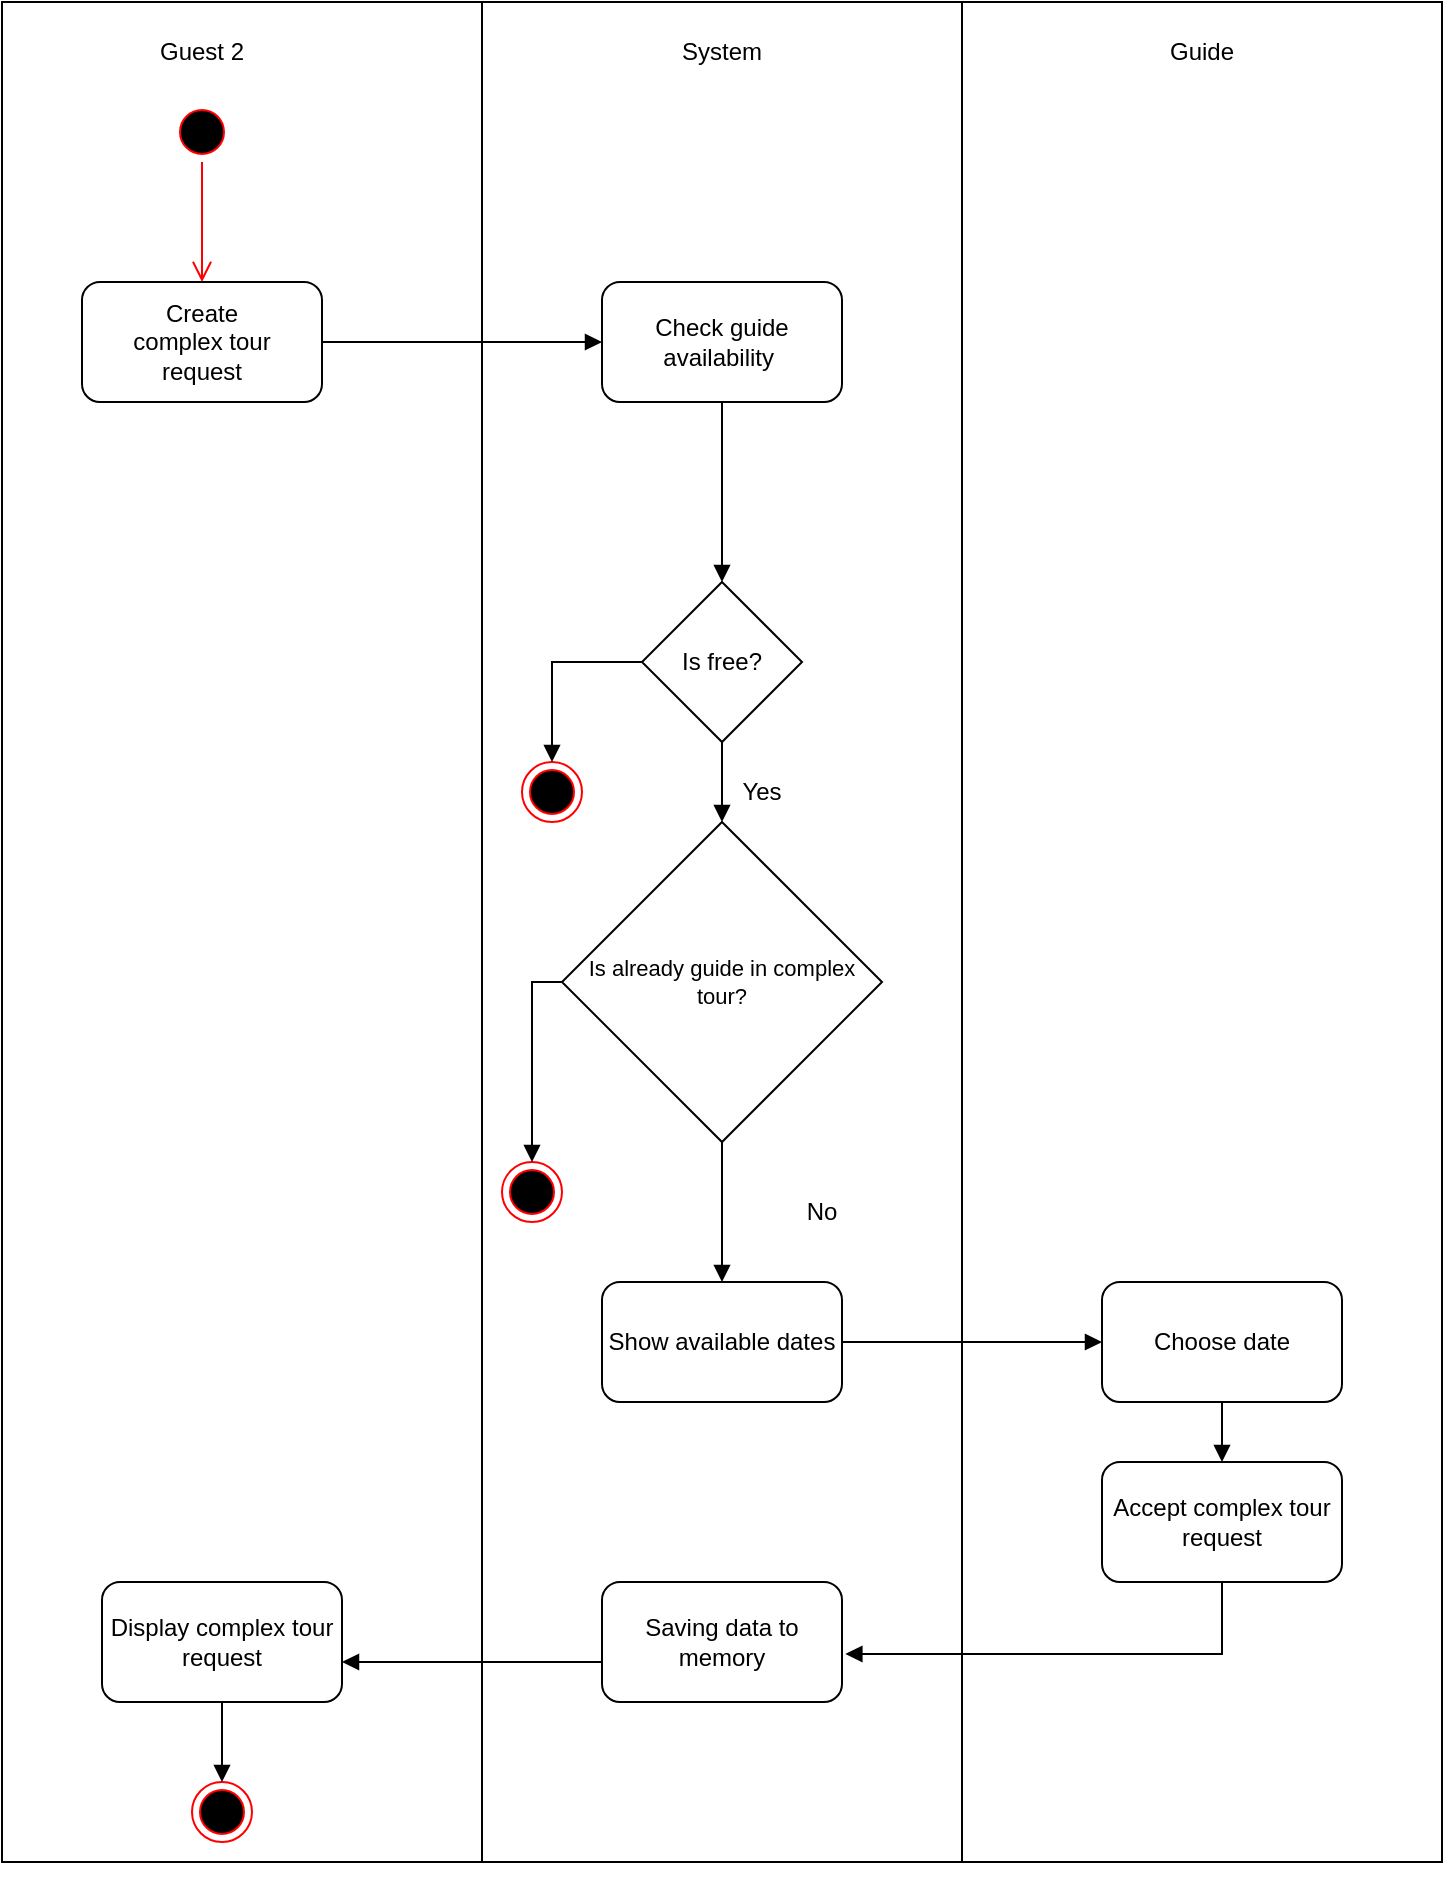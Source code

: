 <mxfile version="21.3.8" type="device">
  <diagram name="Page-1" id="ARbJb2AJPyRqY-QpZc6R">
    <mxGraphModel dx="1687" dy="832" grid="1" gridSize="10" guides="1" tooltips="1" connect="1" arrows="1" fold="1" page="1" pageScale="1" pageWidth="850" pageHeight="1100" math="0" shadow="0">
      <root>
        <mxCell id="0" />
        <mxCell id="1" parent="0" />
        <mxCell id="y9hrB7B8DbRKpL7P-gth-2" value="" style="rounded=0;whiteSpace=wrap;html=1;" parent="1" vertex="1">
          <mxGeometry width="240" height="930" as="geometry" />
        </mxCell>
        <mxCell id="y9hrB7B8DbRKpL7P-gth-3" value="" style="rounded=0;whiteSpace=wrap;html=1;" parent="1" vertex="1">
          <mxGeometry x="240" width="240" height="930" as="geometry" />
        </mxCell>
        <mxCell id="y9hrB7B8DbRKpL7P-gth-4" value="" style="rounded=0;whiteSpace=wrap;html=1;" parent="1" vertex="1">
          <mxGeometry x="480" width="240" height="930" as="geometry" />
        </mxCell>
        <mxCell id="y9hrB7B8DbRKpL7P-gth-5" value="Guest 2" style="text;html=1;strokeColor=none;fillColor=none;align=center;verticalAlign=middle;whiteSpace=wrap;rounded=0;" parent="1" vertex="1">
          <mxGeometry x="70" y="10" width="60" height="30" as="geometry" />
        </mxCell>
        <mxCell id="y9hrB7B8DbRKpL7P-gth-6" value="Guide" style="text;html=1;strokeColor=none;fillColor=none;align=center;verticalAlign=middle;whiteSpace=wrap;rounded=0;" parent="1" vertex="1">
          <mxGeometry x="570" y="10" width="60" height="30" as="geometry" />
        </mxCell>
        <mxCell id="y9hrB7B8DbRKpL7P-gth-7" value="System" style="text;html=1;strokeColor=none;fillColor=none;align=center;verticalAlign=middle;whiteSpace=wrap;rounded=0;" parent="1" vertex="1">
          <mxGeometry x="330" y="10" width="60" height="30" as="geometry" />
        </mxCell>
        <mxCell id="y9hrB7B8DbRKpL7P-gth-8" value="" style="ellipse;html=1;shape=startState;fillColor=#000000;strokeColor=#ff0000;" parent="1" vertex="1">
          <mxGeometry x="85" y="50" width="30" height="30" as="geometry" />
        </mxCell>
        <mxCell id="y9hrB7B8DbRKpL7P-gth-9" value="" style="edgeStyle=orthogonalEdgeStyle;html=1;verticalAlign=bottom;endArrow=open;endSize=8;strokeColor=#ff0000;rounded=0;" parent="1" source="y9hrB7B8DbRKpL7P-gth-8" edge="1">
          <mxGeometry relative="1" as="geometry">
            <mxPoint x="100" y="140" as="targetPoint" />
          </mxGeometry>
        </mxCell>
        <mxCell id="y9hrB7B8DbRKpL7P-gth-10" value="" style="rounded=1;whiteSpace=wrap;html=1;" parent="1" vertex="1">
          <mxGeometry x="40" y="140" width="120" height="60" as="geometry" />
        </mxCell>
        <mxCell id="y9hrB7B8DbRKpL7P-gth-11" value="Create complex tour request" style="text;html=1;strokeColor=none;fillColor=none;align=center;verticalAlign=middle;whiteSpace=wrap;rounded=0;" parent="1" vertex="1">
          <mxGeometry x="60" y="155" width="80" height="30" as="geometry" />
        </mxCell>
        <mxCell id="y9hrB7B8DbRKpL7P-gth-12" value="Check guide&lt;br&gt;availability&amp;nbsp;" style="rounded=1;whiteSpace=wrap;html=1;" parent="1" vertex="1">
          <mxGeometry x="300" y="140" width="120" height="60" as="geometry" />
        </mxCell>
        <mxCell id="y9hrB7B8DbRKpL7P-gth-13" value="" style="html=1;verticalAlign=bottom;endArrow=block;edgeStyle=elbowEdgeStyle;elbow=vertical;curved=0;rounded=0;entryX=0;entryY=0.5;entryDx=0;entryDy=0;" parent="1" target="y9hrB7B8DbRKpL7P-gth-12" edge="1">
          <mxGeometry width="80" relative="1" as="geometry">
            <mxPoint x="160" y="170" as="sourcePoint" />
            <mxPoint x="240" y="170" as="targetPoint" />
          </mxGeometry>
        </mxCell>
        <mxCell id="y9hrB7B8DbRKpL7P-gth-15" value="" style="html=1;verticalAlign=bottom;endArrow=block;edgeStyle=elbowEdgeStyle;elbow=vertical;curved=0;rounded=0;entryX=0.5;entryY=0;entryDx=0;entryDy=0;exitX=0.5;exitY=1;exitDx=0;exitDy=0;" parent="1" source="y9hrB7B8DbRKpL7P-gth-12" target="y9hrB7B8DbRKpL7P-gth-16" edge="1">
          <mxGeometry width="80" relative="1" as="geometry">
            <mxPoint x="420" y="170" as="sourcePoint" />
            <mxPoint x="540" y="170" as="targetPoint" />
            <Array as="points" />
          </mxGeometry>
        </mxCell>
        <mxCell id="y9hrB7B8DbRKpL7P-gth-16" value="" style="rhombus;whiteSpace=wrap;html=1;" parent="1" vertex="1">
          <mxGeometry x="320" y="290" width="80" height="80" as="geometry" />
        </mxCell>
        <mxCell id="y9hrB7B8DbRKpL7P-gth-18" value="Is free?" style="text;html=1;strokeColor=none;fillColor=none;align=center;verticalAlign=middle;whiteSpace=wrap;rounded=0;" parent="1" vertex="1">
          <mxGeometry x="330" y="315" width="60" height="30" as="geometry" />
        </mxCell>
        <mxCell id="y9hrB7B8DbRKpL7P-gth-19" value="Show available dates" style="rounded=1;whiteSpace=wrap;html=1;" parent="1" vertex="1">
          <mxGeometry x="300" y="640" width="120" height="60" as="geometry" />
        </mxCell>
        <mxCell id="y9hrB7B8DbRKpL7P-gth-20" value="" style="html=1;verticalAlign=bottom;endArrow=block;edgeStyle=elbowEdgeStyle;elbow=vertical;curved=0;rounded=0;exitX=0.5;exitY=1;exitDx=0;exitDy=0;entryX=0.5;entryY=0;entryDx=0;entryDy=0;" parent="1" source="y9hrB7B8DbRKpL7P-gth-16" target="3zaD9dMvkfQn3Uvn-lBQ-4" edge="1">
          <mxGeometry width="80" relative="1" as="geometry">
            <mxPoint x="360" y="390" as="sourcePoint" />
            <mxPoint x="440" y="390" as="targetPoint" />
          </mxGeometry>
        </mxCell>
        <mxCell id="y9hrB7B8DbRKpL7P-gth-21" value="Yes" style="text;html=1;strokeColor=none;fillColor=none;align=center;verticalAlign=middle;whiteSpace=wrap;rounded=0;" parent="1" vertex="1">
          <mxGeometry x="350" y="380" width="60" height="30" as="geometry" />
        </mxCell>
        <mxCell id="y9hrB7B8DbRKpL7P-gth-29" value="Choose date" style="rounded=1;whiteSpace=wrap;html=1;" parent="1" vertex="1">
          <mxGeometry x="550" y="640" width="120" height="60" as="geometry" />
        </mxCell>
        <mxCell id="y9hrB7B8DbRKpL7P-gth-30" value="" style="html=1;verticalAlign=bottom;endArrow=block;edgeStyle=elbowEdgeStyle;elbow=vertical;curved=0;rounded=0;entryX=0;entryY=0.5;entryDx=0;entryDy=0;exitX=1;exitY=0.5;exitDx=0;exitDy=0;" parent="1" source="y9hrB7B8DbRKpL7P-gth-19" target="y9hrB7B8DbRKpL7P-gth-29" edge="1">
          <mxGeometry width="80" relative="1" as="geometry">
            <mxPoint x="430" y="469.5" as="sourcePoint" />
            <mxPoint x="510" y="469.5" as="targetPoint" />
            <Array as="points">
              <mxPoint x="470" y="670" />
              <mxPoint x="470" y="730" />
            </Array>
          </mxGeometry>
        </mxCell>
        <mxCell id="y9hrB7B8DbRKpL7P-gth-31" value="Saving data to memory" style="rounded=1;whiteSpace=wrap;html=1;" parent="1" vertex="1">
          <mxGeometry x="300" y="790" width="120" height="60" as="geometry" />
        </mxCell>
        <mxCell id="y9hrB7B8DbRKpL7P-gth-33" value="" style="html=1;verticalAlign=bottom;endArrow=block;edgeStyle=elbowEdgeStyle;elbow=vertical;curved=0;rounded=0;exitX=0;exitY=0.5;exitDx=0;exitDy=0;" parent="1" source="y9hrB7B8DbRKpL7P-gth-31" target="y9hrB7B8DbRKpL7P-gth-34" edge="1">
          <mxGeometry width="80" relative="1" as="geometry">
            <mxPoint x="110" y="610" as="sourcePoint" />
            <mxPoint x="190" y="610" as="targetPoint" />
            <Array as="points">
              <mxPoint x="250" y="830" />
              <mxPoint x="220" y="820" />
              <mxPoint x="190" y="780" />
              <mxPoint x="280" y="610" />
            </Array>
          </mxGeometry>
        </mxCell>
        <mxCell id="y9hrB7B8DbRKpL7P-gth-34" value="Display complex tour request" style="rounded=1;whiteSpace=wrap;html=1;" parent="1" vertex="1">
          <mxGeometry x="50" y="790" width="120" height="60" as="geometry" />
        </mxCell>
        <mxCell id="y9hrB7B8DbRKpL7P-gth-35" value="" style="ellipse;html=1;shape=endState;fillColor=#000000;strokeColor=#ff0000;" parent="1" vertex="1">
          <mxGeometry x="95" y="890" width="30" height="30" as="geometry" />
        </mxCell>
        <mxCell id="y9hrB7B8DbRKpL7P-gth-36" value="" style="html=1;verticalAlign=bottom;endArrow=block;edgeStyle=elbowEdgeStyle;elbow=vertical;curved=0;rounded=0;exitX=0.5;exitY=1;exitDx=0;exitDy=0;entryX=0.5;entryY=0;entryDx=0;entryDy=0;" parent="1" source="y9hrB7B8DbRKpL7P-gth-34" target="y9hrB7B8DbRKpL7P-gth-35" edge="1">
          <mxGeometry width="80" relative="1" as="geometry">
            <mxPoint x="100" y="670" as="sourcePoint" />
            <mxPoint x="180" y="670" as="targetPoint" />
          </mxGeometry>
        </mxCell>
        <mxCell id="y9hrB7B8DbRKpL7P-gth-37" style="edgeStyle=orthogonalEdgeStyle;rounded=0;orthogonalLoop=1;jettySize=auto;html=1;exitX=0.5;exitY=1;exitDx=0;exitDy=0;" parent="1" source="y9hrB7B8DbRKpL7P-gth-3" target="y9hrB7B8DbRKpL7P-gth-3" edge="1">
          <mxGeometry relative="1" as="geometry" />
        </mxCell>
        <mxCell id="3zaD9dMvkfQn3Uvn-lBQ-4" value="Is already guide in complex tour?" style="rhombus;whiteSpace=wrap;html=1;fontSize=11;" parent="1" vertex="1">
          <mxGeometry x="280" y="410" width="160" height="160" as="geometry" />
        </mxCell>
        <mxCell id="3zaD9dMvkfQn3Uvn-lBQ-5" value="No" style="text;html=1;strokeColor=none;fillColor=none;align=center;verticalAlign=middle;whiteSpace=wrap;rounded=0;" parent="1" vertex="1">
          <mxGeometry x="380" y="590" width="60" height="30" as="geometry" />
        </mxCell>
        <mxCell id="3zaD9dMvkfQn3Uvn-lBQ-6" value="" style="html=1;verticalAlign=bottom;endArrow=block;edgeStyle=elbowEdgeStyle;elbow=vertical;curved=0;rounded=0;exitX=0.5;exitY=1;exitDx=0;exitDy=0;entryX=0.5;entryY=0;entryDx=0;entryDy=0;" parent="1" source="3zaD9dMvkfQn3Uvn-lBQ-4" target="y9hrB7B8DbRKpL7P-gth-19" edge="1">
          <mxGeometry width="80" relative="1" as="geometry">
            <mxPoint x="300" y="630" as="sourcePoint" />
            <mxPoint x="380" y="630" as="targetPoint" />
          </mxGeometry>
        </mxCell>
        <mxCell id="3zaD9dMvkfQn3Uvn-lBQ-7" value="Accept complex tour request" style="rounded=1;whiteSpace=wrap;html=1;" parent="1" vertex="1">
          <mxGeometry x="550" y="730" width="120" height="60" as="geometry" />
        </mxCell>
        <mxCell id="3zaD9dMvkfQn3Uvn-lBQ-8" value="" style="html=1;verticalAlign=bottom;endArrow=block;edgeStyle=elbowEdgeStyle;elbow=vertical;curved=0;rounded=0;exitX=0.5;exitY=1;exitDx=0;exitDy=0;entryX=0.5;entryY=0;entryDx=0;entryDy=0;" parent="1" source="y9hrB7B8DbRKpL7P-gth-29" target="3zaD9dMvkfQn3Uvn-lBQ-7" edge="1">
          <mxGeometry width="80" relative="1" as="geometry">
            <mxPoint x="620" y="720" as="sourcePoint" />
            <mxPoint x="700" y="720" as="targetPoint" />
          </mxGeometry>
        </mxCell>
        <mxCell id="3zaD9dMvkfQn3Uvn-lBQ-9" value="" style="html=1;verticalAlign=bottom;endArrow=block;edgeStyle=elbowEdgeStyle;elbow=vertical;curved=0;rounded=0;exitX=0.5;exitY=1;exitDx=0;exitDy=0;entryX=1.014;entryY=0.606;entryDx=0;entryDy=0;entryPerimeter=0;" parent="1" source="3zaD9dMvkfQn3Uvn-lBQ-7" target="y9hrB7B8DbRKpL7P-gth-31" edge="1">
          <mxGeometry width="80" relative="1" as="geometry">
            <mxPoint x="590" y="850" as="sourcePoint" />
            <mxPoint x="670" y="850" as="targetPoint" />
            <Array as="points">
              <mxPoint x="620" y="826" />
            </Array>
          </mxGeometry>
        </mxCell>
        <mxCell id="3zaD9dMvkfQn3Uvn-lBQ-10" value="" style="ellipse;html=1;shape=endState;fillColor=#000000;strokeColor=#ff0000;" parent="1" vertex="1">
          <mxGeometry x="260" y="380" width="30" height="30" as="geometry" />
        </mxCell>
        <mxCell id="3zaD9dMvkfQn3Uvn-lBQ-11" value="" style="html=1;verticalAlign=bottom;endArrow=block;edgeStyle=elbowEdgeStyle;elbow=vertical;curved=0;rounded=0;exitX=0;exitY=0.5;exitDx=0;exitDy=0;entryX=0.5;entryY=0;entryDx=0;entryDy=0;" parent="1" source="y9hrB7B8DbRKpL7P-gth-16" target="3zaD9dMvkfQn3Uvn-lBQ-10" edge="1">
          <mxGeometry width="80" relative="1" as="geometry">
            <mxPoint x="280" y="370" as="sourcePoint" />
            <mxPoint x="360" y="370" as="targetPoint" />
            <Array as="points">
              <mxPoint x="300" y="330" />
            </Array>
          </mxGeometry>
        </mxCell>
        <mxCell id="3zaD9dMvkfQn3Uvn-lBQ-12" value="" style="ellipse;html=1;shape=endState;fillColor=#000000;strokeColor=#ff0000;" parent="1" vertex="1">
          <mxGeometry x="250" y="580" width="30" height="30" as="geometry" />
        </mxCell>
        <mxCell id="3zaD9dMvkfQn3Uvn-lBQ-13" value="" style="html=1;verticalAlign=bottom;endArrow=block;edgeStyle=elbowEdgeStyle;elbow=vertical;curved=0;rounded=0;exitX=0;exitY=0.5;exitDx=0;exitDy=0;entryX=0.5;entryY=0;entryDx=0;entryDy=0;" parent="1" source="3zaD9dMvkfQn3Uvn-lBQ-4" target="3zaD9dMvkfQn3Uvn-lBQ-12" edge="1">
          <mxGeometry width="80" relative="1" as="geometry">
            <mxPoint x="260" y="530" as="sourcePoint" />
            <mxPoint x="340" y="530" as="targetPoint" />
            <Array as="points">
              <mxPoint x="270" y="490" />
            </Array>
          </mxGeometry>
        </mxCell>
      </root>
    </mxGraphModel>
  </diagram>
</mxfile>
